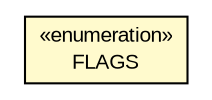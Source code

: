 #!/usr/local/bin/dot
#
# Class diagram 
# Generated by UMLGraph version R5_6-24-gf6e263 (http://www.umlgraph.org/)
#

digraph G {
	edge [fontname="arial",fontsize=10,labelfontname="arial",labelfontsize=10];
	node [fontname="arial",fontsize=10,shape=plaintext];
	nodesep=0.25;
	ranksep=0.5;
	// org.miloss.fgsms.sla.AuxHelper.FLAGS
	c168816 [label=<<table title="org.miloss.fgsms.sla.AuxHelper.FLAGS" border="0" cellborder="1" cellspacing="0" cellpadding="2" port="p" bgcolor="lemonChiffon" href="./AuxHelper.FLAGS.html">
		<tr><td><table border="0" cellspacing="0" cellpadding="1">
<tr><td align="center" balign="center"> &#171;enumeration&#187; </td></tr>
<tr><td align="center" balign="center"> FLAGS </td></tr>
		</table></td></tr>
		</table>>, URL="./AuxHelper.FLAGS.html", fontname="arial", fontcolor="black", fontsize=10.0];
}

